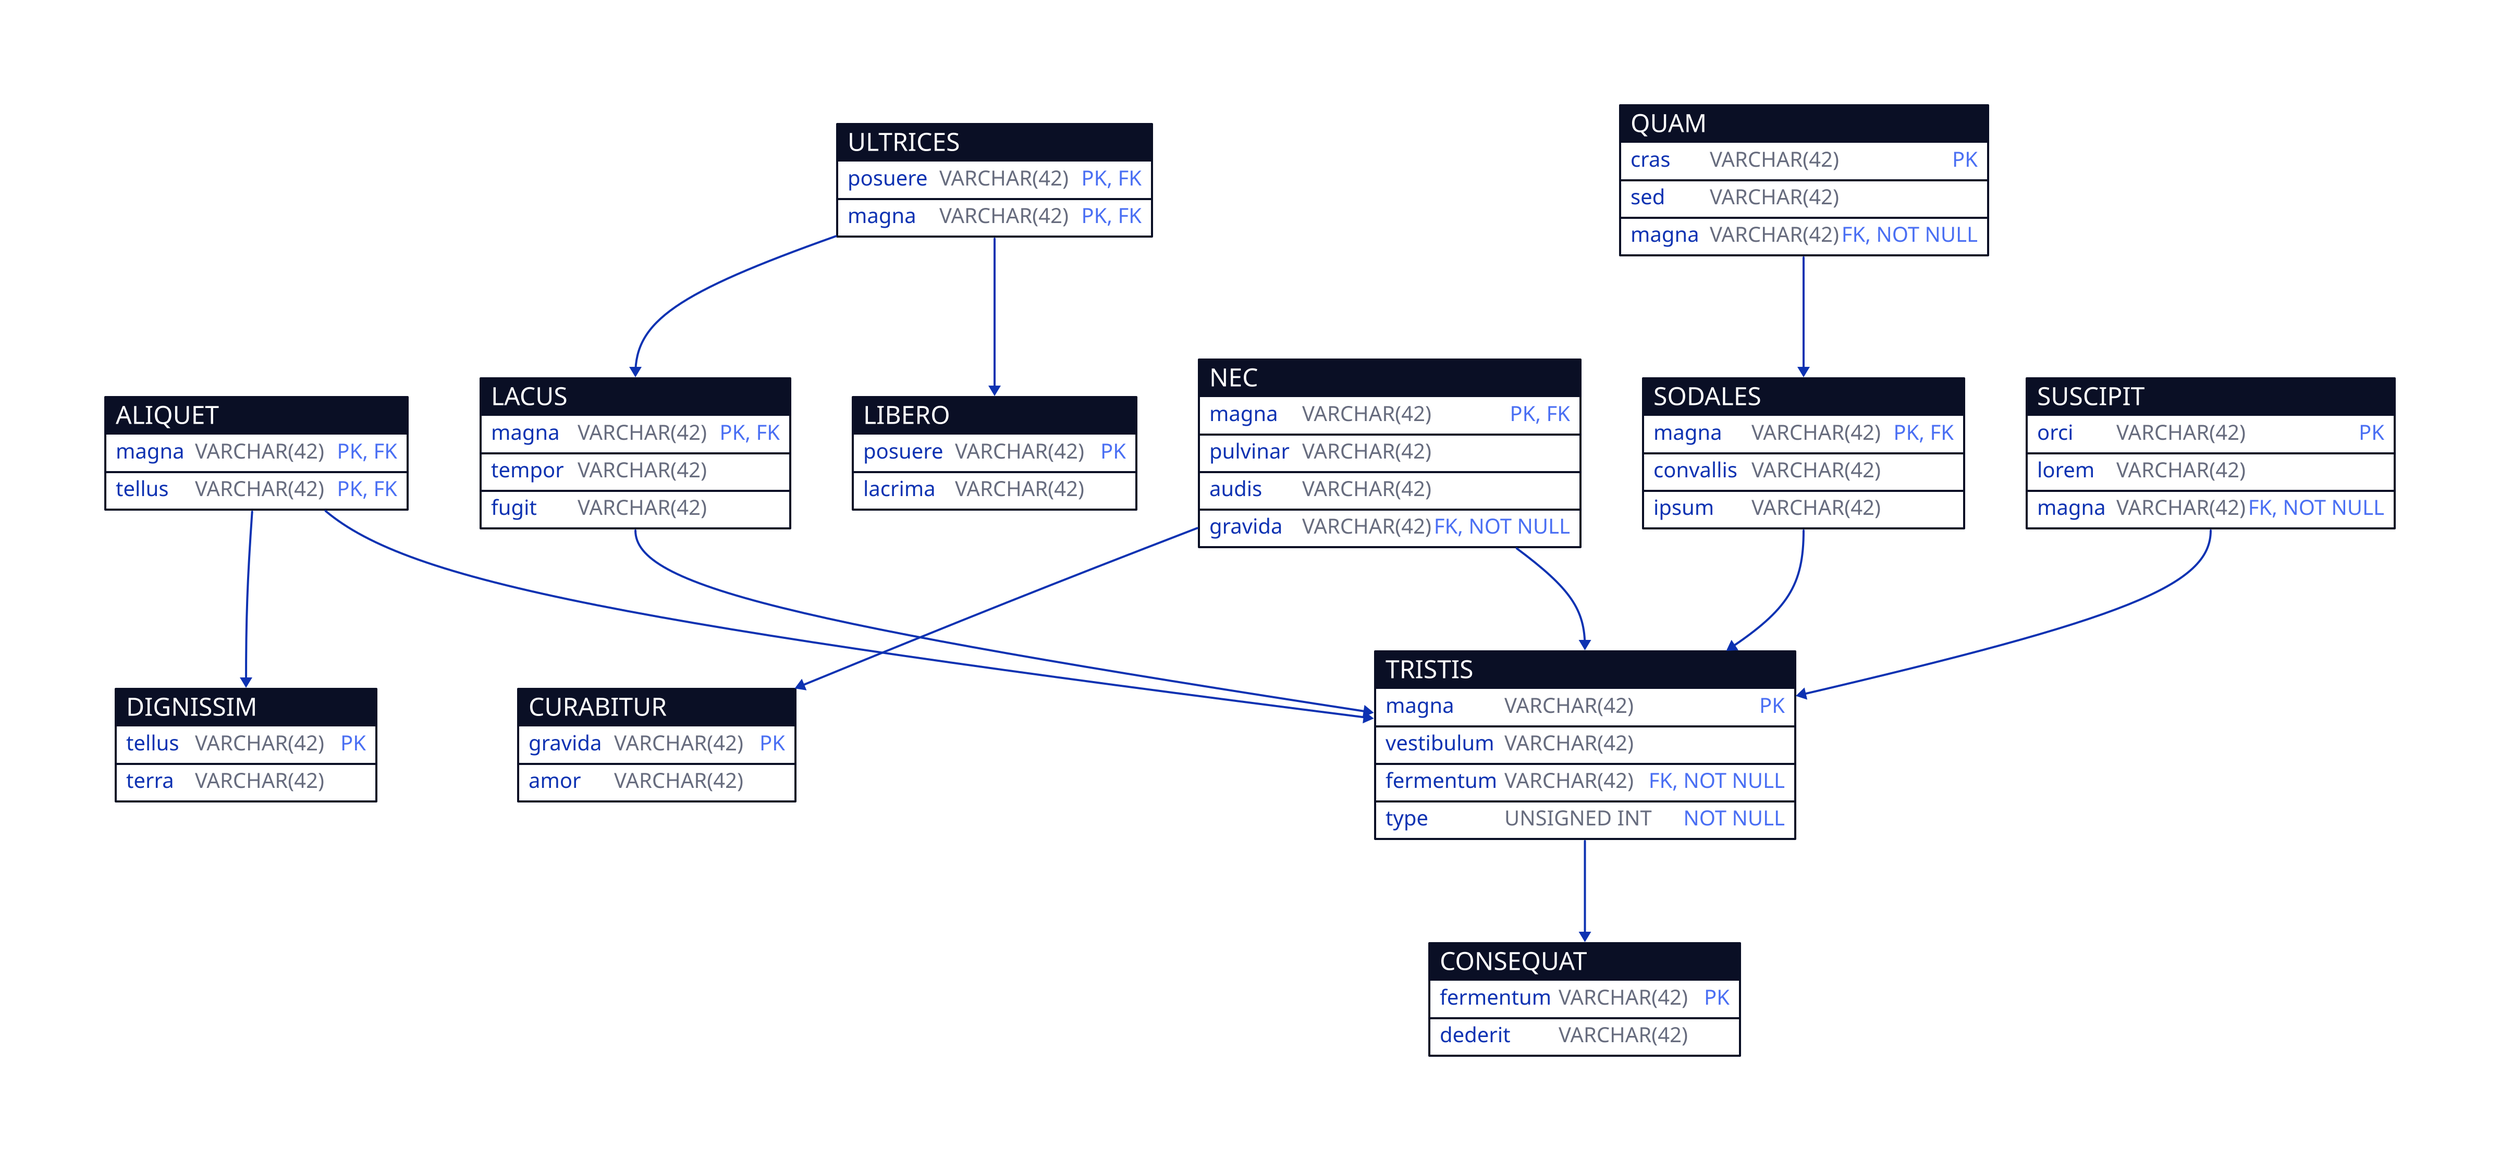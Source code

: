 "ALIQUET": { shape: sql_table
  "magna":  VARCHAR(42) {constraint: [PK; FK]}
  "tellus": VARCHAR(42) {constraint: [PK; FK]}
}

"CONSEQUAT": { shape: sql_table
  "fermentum": VARCHAR(42) {constraint: PK}
  "dederit":   VARCHAR(42) 
}

"CURABITUR": { shape: sql_table
  "gravida": VARCHAR(42) {constraint: PK}
  "amor":    VARCHAR(42) 
}

"DIGNISSIM": { shape: sql_table
  "tellus": VARCHAR(42) {constraint: PK}
  "terra":  VARCHAR(42) 
}

"LACUS": { shape: sql_table
  "magna":  VARCHAR(42) {constraint: [PK; FK]}
  "tempor": VARCHAR(42) 
  "fugit":  VARCHAR(42) 
}

"LIBERO": { shape: sql_table
  "posuere": VARCHAR(42) {constraint: PK}
  "lacrima": VARCHAR(42) 
}

"NEC": { shape: sql_table
  "magna":    VARCHAR(42) {constraint: [PK; FK]}
  "pulvinar": VARCHAR(42) 
  "audis":    VARCHAR(42) 
  "gravida":  VARCHAR(42) {constraint: [FK; NOT NULL]}
}

"QUAM": { shape: sql_table
  "cras":  VARCHAR(42) {constraint: PK}
  "sed":   VARCHAR(42) 
  "magna": VARCHAR(42) {constraint: [FK; NOT NULL]}
}

"SODALES": { shape: sql_table
  "magna":     VARCHAR(42) {constraint: [PK; FK]}
  "convallis": VARCHAR(42) 
  "ipsum":     VARCHAR(42) 
}

"SUSCIPIT": { shape: sql_table
  "orci":  VARCHAR(42) {constraint: PK}
  "lorem": VARCHAR(42) 
  "magna": VARCHAR(42) {constraint: [FK; NOT NULL]}
}

"TRISTIS": { shape: sql_table
  "magna":      VARCHAR(42) {constraint: PK}
  "vestibulum": VARCHAR(42) 
  "fermentum":  VARCHAR(42) {constraint: [FK; NOT NULL]}
  "type":       UNSIGNED INT {constraint: NOT NULL}
}

"ULTRICES": { shape: sql_table
  "posuere": VARCHAR(42) {constraint: [PK; FK]}
  "magna":   VARCHAR(42) {constraint: [PK; FK]}
}

"ALIQUET"."magna" -> "TRISTIS"."magna"
"ALIQUET"."tellus" -> "DIGNISSIM"."tellus"
"LACUS"."magna" -> "TRISTIS"."magna"
"NEC"."magna" -> "TRISTIS"."magna"
"NEC"."gravida" -> "CURABITUR"."gravida"
"QUAM"."magna" -> "SODALES"."magna"
"SODALES"."magna" -> "TRISTIS"."magna"
"SUSCIPIT"."magna" -> "TRISTIS"."magna"
"TRISTIS"."fermentum" -> "CONSEQUAT"."fermentum"
"ULTRICES"."posuere" -> "LIBERO"."posuere"
"ULTRICES"."magna" -> "LACUS"."magna"
